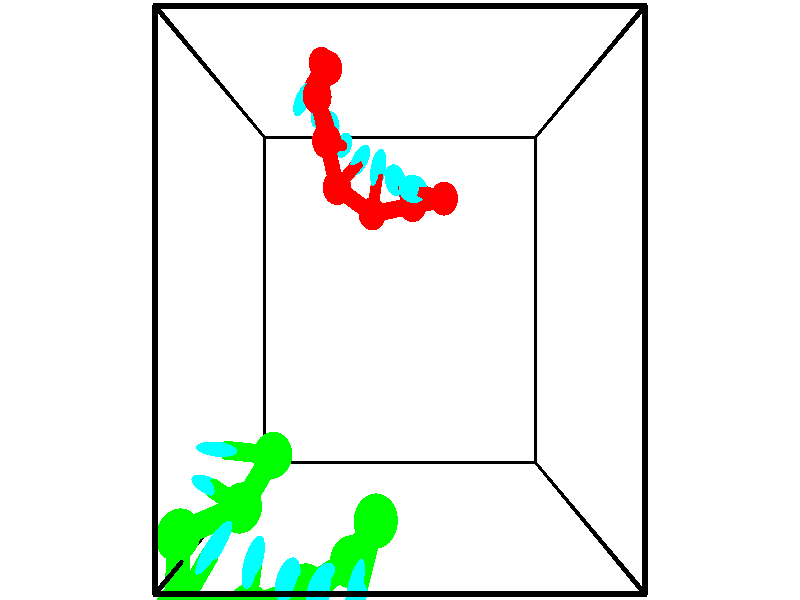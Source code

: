 // switches for output
#declare DRAW_BASES = 1; // possible values are 0, 1; only relevant for DNA ribbons
#declare DRAW_BASES_TYPE = 3; // possible values are 1, 2, 3; only relevant for DNA ribbons
#declare DRAW_FOG = 0; // set to 1 to enable fog

#include "colors.inc"

#include "transforms.inc"
background { rgb <1, 1, 1>}

#default {
   normal{
       ripples 0.25
       frequency 0.20
       turbulence 0.2
       lambda 5
   }
	finish {
		phong 0.1
		phong_size 40.
	}
}

// original window dimensions: 1024x640


// camera settings

camera {
	sky <-0, 1, 0>
	up <-0, 1, 0>
	right 1.6 * <1, 0, 0>
	location <2.5, 2.5, 11.1562>
	look_at <2.5, 2.5, 2.5>
	direction <0, 0, -8.6562>
	angle 67.0682
}


# declare cpy_camera_pos = <2.5, 2.5, 11.1562>;
# if (DRAW_FOG = 1)
fog {
	fog_type 2
	up vnormalize(cpy_camera_pos)
	color rgbt<1,1,1,0.3>
	distance 1e-5
	fog_alt 3e-3
	fog_offset 4
}
# end


// LIGHTS

# declare lum = 6;
global_settings {
	ambient_light rgb lum * <0.05, 0.05, 0.05>
	max_trace_level 15
}# declare cpy_direct_light_amount = 0.25;
light_source
{	1000 * <-1, -1, 1>,
	rgb lum * cpy_direct_light_amount
	parallel
}

light_source
{	1000 * <1, 1, -1>,
	rgb lum * cpy_direct_light_amount
	parallel
}

// strand 0

// nucleotide -1

// particle -1
sphere {
	<3.286602, 4.010556, 0.356508> 0.250000
	pigment { color rgbt <1,0,0,0> }
	no_shadow
}
cylinder {
	<2.967536, 4.056061, 0.593418>,  <2.776096, 4.083364, 0.735564>, 0.100000
	pigment { color rgbt <1,0,0,0> }
	no_shadow
}
cylinder {
	<2.967536, 4.056061, 0.593418>,  <3.286602, 4.010556, 0.356508>, 0.100000
	pigment { color rgbt <1,0,0,0> }
	no_shadow
}

// particle -1
sphere {
	<2.967536, 4.056061, 0.593418> 0.100000
	pigment { color rgbt <1,0,0,0> }
	no_shadow
}
sphere {
	0, 1
	scale<0.080000,0.200000,0.300000>
	matrix <-0.513278, 0.387582, -0.765719,
		-0.316665, -0.914789, -0.250769,
		-0.797665, 0.113762, 0.592275,
		2.728236, 4.090189, 0.771101>
	pigment { color rgbt <0,1,1,0> }
	no_shadow
}
cylinder {
	<2.734782, 3.952415, -0.011298>,  <3.286602, 4.010556, 0.356508>, 0.130000
	pigment { color rgbt <1,0,0,0> }
	no_shadow
}

// nucleotide -1

// particle -1
sphere {
	<2.734782, 3.952415, -0.011298> 0.250000
	pigment { color rgbt <1,0,0,0> }
	no_shadow
}
cylinder {
	<2.553072, 4.124973, 0.300480>,  <2.444046, 4.228508, 0.487546>, 0.100000
	pigment { color rgbt <1,0,0,0> }
	no_shadow
}
cylinder {
	<2.553072, 4.124973, 0.300480>,  <2.734782, 3.952415, -0.011298>, 0.100000
	pigment { color rgbt <1,0,0,0> }
	no_shadow
}

// particle -1
sphere {
	<2.553072, 4.124973, 0.300480> 0.100000
	pigment { color rgbt <1,0,0,0> }
	no_shadow
}
sphere {
	0, 1
	scale<0.080000,0.200000,0.300000>
	matrix <-0.696682, 0.373260, -0.612627,
		-0.555219, -0.821325, 0.130982,
		-0.454276, 0.431395, 0.779444,
		2.416789, 4.254392, 0.534313>
	pigment { color rgbt <0,1,1,0> }
	no_shadow
}
cylinder {
	<1.990911, 3.816806, 0.073624>,  <2.734782, 3.952415, -0.011298>, 0.130000
	pigment { color rgbt <1,0,0,0> }
	no_shadow
}

// nucleotide -1

// particle -1
sphere {
	<1.990911, 3.816806, 0.073624> 0.250000
	pigment { color rgbt <1,0,0,0> }
	no_shadow
}
cylinder {
	<2.059761, 4.183800, 0.217064>,  <2.101071, 4.403996, 0.303128>, 0.100000
	pigment { color rgbt <1,0,0,0> }
	no_shadow
}
cylinder {
	<2.059761, 4.183800, 0.217064>,  <1.990911, 3.816806, 0.073624>, 0.100000
	pigment { color rgbt <1,0,0,0> }
	no_shadow
}

// particle -1
sphere {
	<2.059761, 4.183800, 0.217064> 0.100000
	pigment { color rgbt <1,0,0,0> }
	no_shadow
}
sphere {
	0, 1
	scale<0.080000,0.200000,0.300000>
	matrix <-0.788189, 0.346628, -0.508535,
		-0.590874, -0.195113, 0.782815,
		0.172124, 0.917486, 0.358599,
		2.111398, 4.459045, 0.324644>
	pigment { color rgbt <0,1,1,0> }
	no_shadow
}
cylinder {
	<1.391620, 4.144757, 0.533178>,  <1.990911, 3.816806, 0.073624>, 0.130000
	pigment { color rgbt <1,0,0,0> }
	no_shadow
}

// nucleotide -1

// particle -1
sphere {
	<1.391620, 4.144757, 0.533178> 0.250000
	pigment { color rgbt <1,0,0,0> }
	no_shadow
}
cylinder {
	<1.609699, 4.413757, 0.332977>,  <1.740547, 4.575158, 0.212857>, 0.100000
	pigment { color rgbt <1,0,0,0> }
	no_shadow
}
cylinder {
	<1.609699, 4.413757, 0.332977>,  <1.391620, 4.144757, 0.533178>, 0.100000
	pigment { color rgbt <1,0,0,0> }
	no_shadow
}

// particle -1
sphere {
	<1.609699, 4.413757, 0.332977> 0.100000
	pigment { color rgbt <1,0,0,0> }
	no_shadow
}
sphere {
	0, 1
	scale<0.080000,0.200000,0.300000>
	matrix <-0.834854, 0.381435, -0.396895,
		-0.076004, 0.634232, 0.769398,
		0.545199, 0.672501, -0.500501,
		1.773259, 4.615508, 0.182827>
	pigment { color rgbt <0,1,1,0> }
	no_shadow
}
cylinder {
	<1.236150, 4.782565, 0.754879>,  <1.391620, 4.144757, 0.533178>, 0.130000
	pigment { color rgbt <1,0,0,0> }
	no_shadow
}

// nucleotide -1

// particle -1
sphere {
	<1.236150, 4.782565, 0.754879> 0.250000
	pigment { color rgbt <1,0,0,0> }
	no_shadow
}
cylinder {
	<1.368620, 4.826817, 0.380054>,  <1.448102, 4.853368, 0.155160>, 0.100000
	pigment { color rgbt <1,0,0,0> }
	no_shadow
}
cylinder {
	<1.368620, 4.826817, 0.380054>,  <1.236150, 4.782565, 0.754879>, 0.100000
	pigment { color rgbt <1,0,0,0> }
	no_shadow
}

// particle -1
sphere {
	<1.368620, 4.826817, 0.380054> 0.100000
	pigment { color rgbt <1,0,0,0> }
	no_shadow
}
sphere {
	0, 1
	scale<0.080000,0.200000,0.300000>
	matrix <-0.841527, 0.483831, -0.240291,
		0.426795, 0.868141, 0.253331,
		0.331176, 0.110630, -0.937061,
		1.467973, 4.860006, 0.098936>
	pigment { color rgbt <0,1,1,0> }
	no_shadow
}
cylinder {
	<1.050059, 5.468183, 0.593710>,  <1.236150, 4.782565, 0.754879>, 0.130000
	pigment { color rgbt <1,0,0,0> }
	no_shadow
}

// nucleotide -1

// particle -1
sphere {
	<1.050059, 5.468183, 0.593710> 0.250000
	pigment { color rgbt <1,0,0,0> }
	no_shadow
}
cylinder {
	<1.134516, 5.306065, 0.237923>,  <1.185190, 5.208794, 0.024450>, 0.100000
	pigment { color rgbt <1,0,0,0> }
	no_shadow
}
cylinder {
	<1.134516, 5.306065, 0.237923>,  <1.050059, 5.468183, 0.593710>, 0.100000
	pigment { color rgbt <1,0,0,0> }
	no_shadow
}

// particle -1
sphere {
	<1.134516, 5.306065, 0.237923> 0.100000
	pigment { color rgbt <1,0,0,0> }
	no_shadow
}
sphere {
	0, 1
	scale<0.080000,0.200000,0.300000>
	matrix <-0.644329, 0.626575, -0.438457,
		0.735023, 0.665687, -0.128848,
		0.211143, -0.405296, -0.889468,
		1.197859, 5.184476, -0.028918>
	pigment { color rgbt <0,1,1,0> }
	no_shadow
}
cylinder {
	<1.197979, 6.020180, 0.159802>,  <1.050059, 5.468183, 0.593710>, 0.130000
	pigment { color rgbt <1,0,0,0> }
	no_shadow
}

// nucleotide -1

// particle -1
sphere {
	<1.197979, 6.020180, 0.159802> 0.250000
	pigment { color rgbt <1,0,0,0> }
	no_shadow
}
cylinder {
	<1.074371, 5.714706, -0.066929>,  <1.000207, 5.531422, -0.202968>, 0.100000
	pigment { color rgbt <1,0,0,0> }
	no_shadow
}
cylinder {
	<1.074371, 5.714706, -0.066929>,  <1.197979, 6.020180, 0.159802>, 0.100000
	pigment { color rgbt <1,0,0,0> }
	no_shadow
}

// particle -1
sphere {
	<1.074371, 5.714706, -0.066929> 0.100000
	pigment { color rgbt <1,0,0,0> }
	no_shadow
}
sphere {
	0, 1
	scale<0.080000,0.200000,0.300000>
	matrix <-0.738761, 0.568092, -0.362634,
		0.598949, 0.306690, -0.739731,
		-0.309019, -0.763684, -0.566829,
		0.981666, 5.485601, -0.236977>
	pigment { color rgbt <0,1,1,0> }
	no_shadow
}
cylinder {
	<0.993814, 6.298760, -0.470415>,  <1.197979, 6.020180, 0.159802>, 0.130000
	pigment { color rgbt <1,0,0,0> }
	no_shadow
}

// nucleotide -1

// particle -1
sphere {
	<0.993814, 6.298760, -0.470415> 0.250000
	pigment { color rgbt <1,0,0,0> }
	no_shadow
}
cylinder {
	<0.792912, 5.955799, -0.425514>,  <0.672370, 5.750022, -0.398574>, 0.100000
	pigment { color rgbt <1,0,0,0> }
	no_shadow
}
cylinder {
	<0.792912, 5.955799, -0.425514>,  <0.993814, 6.298760, -0.470415>, 0.100000
	pigment { color rgbt <1,0,0,0> }
	no_shadow
}

// particle -1
sphere {
	<0.792912, 5.955799, -0.425514> 0.100000
	pigment { color rgbt <1,0,0,0> }
	no_shadow
}
sphere {
	0, 1
	scale<0.080000,0.200000,0.300000>
	matrix <-0.834839, 0.446967, -0.321346,
		0.225350, -0.255111, -0.940285,
		-0.502256, -0.857402, 0.112252,
		0.642235, 5.698578, -0.391838>
	pigment { color rgbt <0,1,1,0> }
	no_shadow
}
// strand 1

// nucleotide -1

// particle -1
sphere {
	<0.840213, 0.813465, 3.286213> 0.250000
	pigment { color rgbt <0,1,0,0> }
	no_shadow
}
cylinder {
	<0.441797, 0.849014, 3.285332>,  <0.202748, 0.870344, 3.284803>, 0.100000
	pigment { color rgbt <0,1,0,0> }
	no_shadow
}
cylinder {
	<0.441797, 0.849014, 3.285332>,  <0.840213, 0.813465, 3.286213>, 0.100000
	pigment { color rgbt <0,1,0,0> }
	no_shadow
}

// particle -1
sphere {
	<0.441797, 0.849014, 3.285332> 0.100000
	pigment { color rgbt <0,1,0,0> }
	no_shadow
}
sphere {
	0, 1
	scale<0.080000,0.200000,0.300000>
	matrix <-0.087263, -0.972648, 0.215272,
		0.016989, 0.214612, 0.976552,
		-0.996041, 0.088874, -0.002204,
		0.142985, 0.875676, 3.284671>
	pigment { color rgbt <0,1,1,0> }
	no_shadow
}
cylinder {
	<0.557549, 0.385297, 3.784279>,  <0.840213, 0.813465, 3.286213>, 0.130000
	pigment { color rgbt <0,1,0,0> }
	no_shadow
}

// nucleotide -1

// particle -1
sphere {
	<0.557549, 0.385297, 3.784279> 0.250000
	pigment { color rgbt <0,1,0,0> }
	no_shadow
}
cylinder {
	<0.256662, 0.446014, 3.527802>,  <0.076130, 0.482445, 3.373915>, 0.100000
	pigment { color rgbt <0,1,0,0> }
	no_shadow
}
cylinder {
	<0.256662, 0.446014, 3.527802>,  <0.557549, 0.385297, 3.784279>, 0.100000
	pigment { color rgbt <0,1,0,0> }
	no_shadow
}

// particle -1
sphere {
	<0.256662, 0.446014, 3.527802> 0.100000
	pigment { color rgbt <0,1,0,0> }
	no_shadow
}
sphere {
	0, 1
	scale<0.080000,0.200000,0.300000>
	matrix <-0.306675, -0.941934, 0.136785,
		-0.583199, 0.299530, 0.755090,
		-0.752216, 0.151794, -0.641194,
		0.030998, 0.491553, 3.335443>
	pigment { color rgbt <0,1,1,0> }
	no_shadow
}
cylinder {
	<-0.130798, 0.177071, 3.989004>,  <0.557549, 0.385297, 3.784279>, 0.130000
	pigment { color rgbt <0,1,0,0> }
	no_shadow
}

// nucleotide -1

// particle -1
sphere {
	<-0.130798, 0.177071, 3.989004> 0.250000
	pigment { color rgbt <0,1,0,0> }
	no_shadow
}
cylinder {
	<-0.055262, 0.118843, 3.600540>,  <-0.009940, 0.083906, 3.367462>, 0.100000
	pigment { color rgbt <0,1,0,0> }
	no_shadow
}
cylinder {
	<-0.055262, 0.118843, 3.600540>,  <-0.130798, 0.177071, 3.989004>, 0.100000
	pigment { color rgbt <0,1,0,0> }
	no_shadow
}

// particle -1
sphere {
	<-0.055262, 0.118843, 3.600540> 0.100000
	pigment { color rgbt <0,1,0,0> }
	no_shadow
}
sphere {
	0, 1
	scale<0.080000,0.200000,0.300000>
	matrix <-0.044713, -0.989201, 0.139579,
		-0.980989, 0.017065, -0.193311,
		0.188841, -0.145569, -0.971158,
		0.001390, 0.075172, 3.309193>
	pigment { color rgbt <0,1,1,0> }
	no_shadow
}
cylinder {
	<0.021092, -0.389079, 4.454917>,  <-0.130798, 0.177071, 3.989004>, 0.130000
	pigment { color rgbt <0,1,0,0> }
	no_shadow
}

// nucleotide -1

// particle -1
sphere {
	<0.021092, -0.389079, 4.454917> 0.250000
	pigment { color rgbt <0,1,0,0> }
	no_shadow
}
cylinder {
	<0.248489, -0.061058, 4.428596>,  <0.384928, 0.135754, 4.412804>, 0.100000
	pigment { color rgbt <0,1,0,0> }
	no_shadow
}
cylinder {
	<0.248489, -0.061058, 4.428596>,  <0.021092, -0.389079, 4.454917>, 0.100000
	pigment { color rgbt <0,1,0,0> }
	no_shadow
}

// particle -1
sphere {
	<0.248489, -0.061058, 4.428596> 0.100000
	pigment { color rgbt <0,1,0,0> }
	no_shadow
}
sphere {
	0, 1
	scale<0.080000,0.200000,0.300000>
	matrix <0.811491, -0.545810, 0.208744,
		0.135266, -0.172066, -0.975754,
		0.568494, 0.820052, -0.065801,
		0.419038, 0.184957, 4.408856>
	pigment { color rgbt <0,1,1,0> }
	no_shadow
}
cylinder {
	<0.701255, -0.553753, 4.037369>,  <0.021092, -0.389079, 4.454917>, 0.130000
	pigment { color rgbt <0,1,0,0> }
	no_shadow
}

// nucleotide -1

// particle -1
sphere {
	<0.701255, -0.553753, 4.037369> 0.250000
	pigment { color rgbt <0,1,0,0> }
	no_shadow
}
cylinder {
	<0.787233, -0.213036, 4.228470>,  <0.838821, -0.008605, 4.343130>, 0.100000
	pigment { color rgbt <0,1,0,0> }
	no_shadow
}
cylinder {
	<0.787233, -0.213036, 4.228470>,  <0.701255, -0.553753, 4.037369>, 0.100000
	pigment { color rgbt <0,1,0,0> }
	no_shadow
}

// particle -1
sphere {
	<0.787233, -0.213036, 4.228470> 0.100000
	pigment { color rgbt <0,1,0,0> }
	no_shadow
}
sphere {
	0, 1
	scale<0.080000,0.200000,0.300000>
	matrix <0.920911, -0.339641, 0.191222,
		0.325146, 0.398864, -0.857431,
		0.214947, 0.851793, 0.477751,
		0.851717, 0.042502, 4.371795>
	pigment { color rgbt <0,1,1,0> }
	no_shadow
}
cylinder {
	<1.348440, -0.426478, 3.841419>,  <0.701255, -0.553753, 4.037369>, 0.130000
	pigment { color rgbt <0,1,0,0> }
	no_shadow
}

// nucleotide -1

// particle -1
sphere {
	<1.348440, -0.426478, 3.841419> 0.250000
	pigment { color rgbt <0,1,0,0> }
	no_shadow
}
cylinder {
	<1.295824, -0.234001, 4.188095>,  <1.264254, -0.118515, 4.396101>, 0.100000
	pigment { color rgbt <0,1,0,0> }
	no_shadow
}
cylinder {
	<1.295824, -0.234001, 4.188095>,  <1.348440, -0.426478, 3.841419>, 0.100000
	pigment { color rgbt <0,1,0,0> }
	no_shadow
}

// particle -1
sphere {
	<1.295824, -0.234001, 4.188095> 0.100000
	pigment { color rgbt <0,1,0,0> }
	no_shadow
}
sphere {
	0, 1
	scale<0.080000,0.200000,0.300000>
	matrix <0.922416, -0.260828, 0.284812,
		0.363107, 0.836912, -0.409551,
		-0.131540, 0.481193, 0.866689,
		1.256362, -0.089643, 4.448102>
	pigment { color rgbt <0,1,1,0> }
	no_shadow
}
cylinder {
	<1.907982, -0.118229, 3.905826>,  <1.348440, -0.426478, 3.841419>, 0.130000
	pigment { color rgbt <0,1,0,0> }
	no_shadow
}

// nucleotide -1

// particle -1
sphere {
	<1.907982, -0.118229, 3.905826> 0.250000
	pigment { color rgbt <0,1,0,0> }
	no_shadow
}
cylinder {
	<1.755827, -0.115803, 4.275749>,  <1.664534, -0.114347, 4.497703>, 0.100000
	pigment { color rgbt <0,1,0,0> }
	no_shadow
}
cylinder {
	<1.755827, -0.115803, 4.275749>,  <1.907982, -0.118229, 3.905826>, 0.100000
	pigment { color rgbt <0,1,0,0> }
	no_shadow
}

// particle -1
sphere {
	<1.755827, -0.115803, 4.275749> 0.100000
	pigment { color rgbt <0,1,0,0> }
	no_shadow
}
sphere {
	0, 1
	scale<0.080000,0.200000,0.300000>
	matrix <0.918729, -0.112166, 0.378623,
		0.106029, 0.993671, 0.037094,
		-0.380387, 0.006065, 0.924808,
		1.641711, -0.113983, 4.553192>
	pigment { color rgbt <0,1,1,0> }
	no_shadow
}
cylinder {
	<2.225273, 0.410139, 4.300933>,  <1.907982, -0.118229, 3.905826>, 0.130000
	pigment { color rgbt <0,1,0,0> }
	no_shadow
}

// nucleotide -1

// particle -1
sphere {
	<2.225273, 0.410139, 4.300933> 0.250000
	pigment { color rgbt <0,1,0,0> }
	no_shadow
}
cylinder {
	<2.124809, 0.135334, 4.573677>,  <2.064531, -0.029549, 4.737323>, 0.100000
	pigment { color rgbt <0,1,0,0> }
	no_shadow
}
cylinder {
	<2.124809, 0.135334, 4.573677>,  <2.225273, 0.410139, 4.300933>, 0.100000
	pigment { color rgbt <0,1,0,0> }
	no_shadow
}

// particle -1
sphere {
	<2.124809, 0.135334, 4.573677> 0.100000
	pigment { color rgbt <0,1,0,0> }
	no_shadow
}
sphere {
	0, 1
	scale<0.080000,0.200000,0.300000>
	matrix <0.935591, 0.008306, 0.352988,
		-0.248171, 0.726598, 0.640677,
		-0.251159, -0.687013, 0.681860,
		2.049462, -0.070770, 4.778235>
	pigment { color rgbt <0,1,1,0> }
	no_shadow
}
// box output
cylinder {
	<0.000000, 0.000000, 0.000000>,  <5.000000, 0.000000, 0.000000>, 0.025000
	pigment { color rgbt <0,0,0,0> }
	no_shadow
}
cylinder {
	<0.000000, 0.000000, 0.000000>,  <0.000000, 5.000000, 0.000000>, 0.025000
	pigment { color rgbt <0,0,0,0> }
	no_shadow
}
cylinder {
	<0.000000, 0.000000, 0.000000>,  <0.000000, 0.000000, 5.000000>, 0.025000
	pigment { color rgbt <0,0,0,0> }
	no_shadow
}
cylinder {
	<5.000000, 5.000000, 5.000000>,  <0.000000, 5.000000, 5.000000>, 0.025000
	pigment { color rgbt <0,0,0,0> }
	no_shadow
}
cylinder {
	<5.000000, 5.000000, 5.000000>,  <5.000000, 0.000000, 5.000000>, 0.025000
	pigment { color rgbt <0,0,0,0> }
	no_shadow
}
cylinder {
	<5.000000, 5.000000, 5.000000>,  <5.000000, 5.000000, 0.000000>, 0.025000
	pigment { color rgbt <0,0,0,0> }
	no_shadow
}
cylinder {
	<0.000000, 0.000000, 5.000000>,  <0.000000, 5.000000, 5.000000>, 0.025000
	pigment { color rgbt <0,0,0,0> }
	no_shadow
}
cylinder {
	<0.000000, 0.000000, 5.000000>,  <5.000000, 0.000000, 5.000000>, 0.025000
	pigment { color rgbt <0,0,0,0> }
	no_shadow
}
cylinder {
	<5.000000, 5.000000, 0.000000>,  <0.000000, 5.000000, 0.000000>, 0.025000
	pigment { color rgbt <0,0,0,0> }
	no_shadow
}
cylinder {
	<5.000000, 5.000000, 0.000000>,  <5.000000, 0.000000, 0.000000>, 0.025000
	pigment { color rgbt <0,0,0,0> }
	no_shadow
}
cylinder {
	<5.000000, 0.000000, 5.000000>,  <5.000000, 0.000000, 0.000000>, 0.025000
	pigment { color rgbt <0,0,0,0> }
	no_shadow
}
cylinder {
	<0.000000, 5.000000, 0.000000>,  <0.000000, 5.000000, 5.000000>, 0.025000
	pigment { color rgbt <0,0,0,0> }
	no_shadow
}
// end of box output
